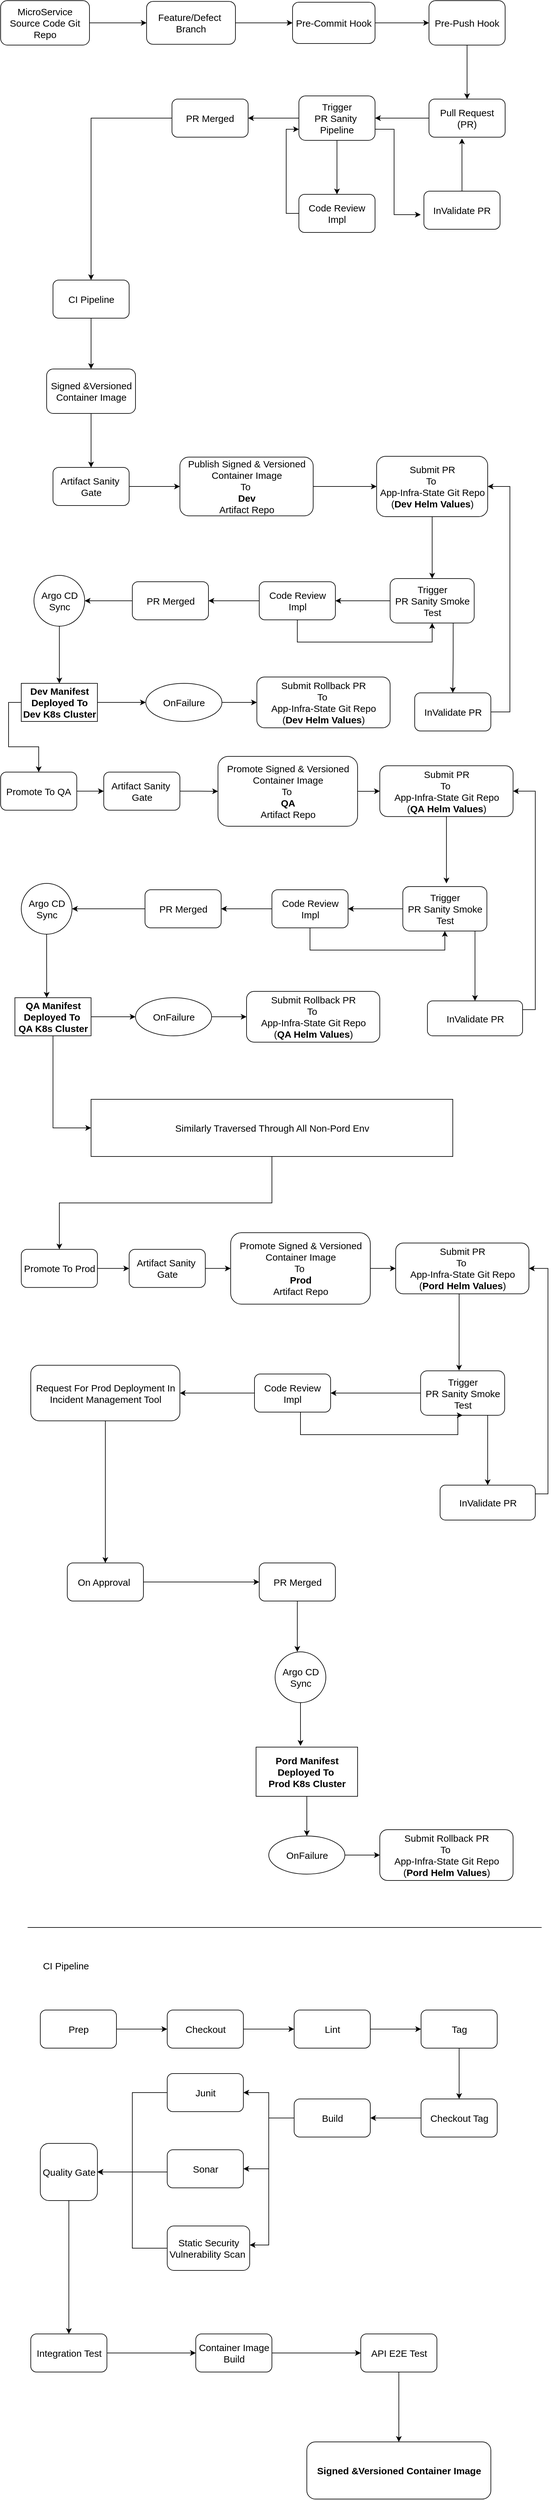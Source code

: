 <mxfile version="20.1.1" type="device"><diagram id="OGgq-m37rTK9LSiqNOOD" name="Page-1"><mxGraphModel dx="1298" dy="1780" grid="1" gridSize="10" guides="1" tooltips="1" connect="1" arrows="1" fold="1" page="1" pageScale="1" pageWidth="850" pageHeight="1100" math="0" shadow="0"><root><mxCell id="0"/><mxCell id="1" parent="0"/><mxCell id="1baWVm1l-tjQ29jCTY3p-9" value="" style="edgeStyle=orthogonalEdgeStyle;rounded=0;orthogonalLoop=1;jettySize=auto;html=1;fontSize=15;" parent="1" source="1baWVm1l-tjQ29jCTY3p-7" target="1baWVm1l-tjQ29jCTY3p-8" edge="1"><mxGeometry relative="1" as="geometry"/></mxCell><mxCell id="1baWVm1l-tjQ29jCTY3p-7" value="MicroService Source Code Git Repo" style="rounded=1;whiteSpace=wrap;html=1;fontSize=15;" parent="1" vertex="1"><mxGeometry x="20" y="-1010" width="140" height="70" as="geometry"/></mxCell><mxCell id="1baWVm1l-tjQ29jCTY3p-11" value="" style="edgeStyle=orthogonalEdgeStyle;rounded=0;orthogonalLoop=1;jettySize=auto;html=1;fontSize=15;" parent="1" source="1baWVm1l-tjQ29jCTY3p-8" target="1baWVm1l-tjQ29jCTY3p-10" edge="1"><mxGeometry relative="1" as="geometry"/></mxCell><mxCell id="1baWVm1l-tjQ29jCTY3p-8" value="Feature/Defect&amp;nbsp;&lt;br&gt;Branch" style="whiteSpace=wrap;html=1;fontSize=15;rounded=1;" parent="1" vertex="1"><mxGeometry x="250" y="-1008.75" width="140" height="67.5" as="geometry"/></mxCell><mxCell id="1baWVm1l-tjQ29jCTY3p-13" value="" style="edgeStyle=orthogonalEdgeStyle;rounded=0;orthogonalLoop=1;jettySize=auto;html=1;fontSize=15;" parent="1" source="1baWVm1l-tjQ29jCTY3p-10" target="1baWVm1l-tjQ29jCTY3p-12" edge="1"><mxGeometry relative="1" as="geometry"/></mxCell><mxCell id="1baWVm1l-tjQ29jCTY3p-10" value="Pre-Commit Hook" style="whiteSpace=wrap;html=1;fontSize=15;rounded=1;" parent="1" vertex="1"><mxGeometry x="480" y="-1007.5" width="130" height="65" as="geometry"/></mxCell><mxCell id="1baWVm1l-tjQ29jCTY3p-15" value="" style="edgeStyle=orthogonalEdgeStyle;rounded=0;orthogonalLoop=1;jettySize=auto;html=1;fontSize=15;" parent="1" source="1baWVm1l-tjQ29jCTY3p-12" target="1baWVm1l-tjQ29jCTY3p-14" edge="1"><mxGeometry relative="1" as="geometry"/></mxCell><mxCell id="1baWVm1l-tjQ29jCTY3p-12" value="Pre-Push Hook" style="whiteSpace=wrap;html=1;fontSize=15;rounded=1;" parent="1" vertex="1"><mxGeometry x="695" y="-1010" width="120" height="70" as="geometry"/></mxCell><mxCell id="1baWVm1l-tjQ29jCTY3p-17" value="" style="edgeStyle=orthogonalEdgeStyle;rounded=0;orthogonalLoop=1;jettySize=auto;html=1;fontSize=15;" parent="1" source="1baWVm1l-tjQ29jCTY3p-14" target="1baWVm1l-tjQ29jCTY3p-16" edge="1"><mxGeometry relative="1" as="geometry"/></mxCell><mxCell id="1baWVm1l-tjQ29jCTY3p-14" value="Pull Request (PR)" style="whiteSpace=wrap;html=1;fontSize=15;rounded=1;" parent="1" vertex="1"><mxGeometry x="695" y="-855" width="120" height="60" as="geometry"/></mxCell><mxCell id="1baWVm1l-tjQ29jCTY3p-20" value="" style="edgeStyle=orthogonalEdgeStyle;rounded=0;orthogonalLoop=1;jettySize=auto;html=1;fontSize=15;" parent="1" source="1baWVm1l-tjQ29jCTY3p-16" target="1baWVm1l-tjQ29jCTY3p-19" edge="1"><mxGeometry relative="1" as="geometry"/></mxCell><mxCell id="1baWVm1l-tjQ29jCTY3p-29" value="" style="edgeStyle=orthogonalEdgeStyle;rounded=0;orthogonalLoop=1;jettySize=auto;html=1;fontSize=15;" parent="1" source="1baWVm1l-tjQ29jCTY3p-16" target="1baWVm1l-tjQ29jCTY3p-28" edge="1"><mxGeometry relative="1" as="geometry"/></mxCell><mxCell id="1baWVm1l-tjQ29jCTY3p-47" style="edgeStyle=orthogonalEdgeStyle;rounded=0;orthogonalLoop=1;jettySize=auto;html=1;fontSize=15;exitX=1;exitY=0.75;exitDx=0;exitDy=0;entryX=-0.042;entryY=0.617;entryDx=0;entryDy=0;entryPerimeter=0;" parent="1" source="1baWVm1l-tjQ29jCTY3p-16" target="1baWVm1l-tjQ29jCTY3p-46" edge="1"><mxGeometry relative="1" as="geometry"><mxPoint x="600" y="-785" as="sourcePoint"/><mxPoint x="670" y="-745" as="targetPoint"/><Array as="points"><mxPoint x="640" y="-807"/><mxPoint x="640" y="-673"/></Array></mxGeometry></mxCell><mxCell id="1baWVm1l-tjQ29jCTY3p-16" value="Trigger &lt;br&gt;PR Sanity&amp;nbsp;&lt;br&gt;Pipeline" style="whiteSpace=wrap;html=1;fontSize=15;rounded=1;" parent="1" vertex="1"><mxGeometry x="490" y="-860" width="120" height="70" as="geometry"/></mxCell><mxCell id="1baWVm1l-tjQ29jCTY3p-50" style="edgeStyle=orthogonalEdgeStyle;rounded=0;orthogonalLoop=1;jettySize=auto;html=1;exitX=0;exitY=0.5;exitDx=0;exitDy=0;entryX=0;entryY=0.75;entryDx=0;entryDy=0;fontSize=15;" parent="1" source="1baWVm1l-tjQ29jCTY3p-19" target="1baWVm1l-tjQ29jCTY3p-16" edge="1"><mxGeometry relative="1" as="geometry"/></mxCell><mxCell id="1baWVm1l-tjQ29jCTY3p-19" value="Code Review&lt;br&gt;Impl" style="whiteSpace=wrap;html=1;fontSize=15;rounded=1;" parent="1" vertex="1"><mxGeometry x="490" y="-705" width="120" height="60" as="geometry"/></mxCell><mxCell id="1baWVm1l-tjQ29jCTY3p-198" style="edgeStyle=orthogonalEdgeStyle;rounded=0;orthogonalLoop=1;jettySize=auto;html=1;entryX=0.5;entryY=0;entryDx=0;entryDy=0;fontSize=15;" parent="1" source="1baWVm1l-tjQ29jCTY3p-28" target="1baWVm1l-tjQ29jCTY3p-31" edge="1"><mxGeometry relative="1" as="geometry"/></mxCell><mxCell id="1baWVm1l-tjQ29jCTY3p-28" value="PR Merged" style="whiteSpace=wrap;html=1;fontSize=15;rounded=1;" parent="1" vertex="1"><mxGeometry x="290" y="-855" width="120" height="60" as="geometry"/></mxCell><mxCell id="1baWVm1l-tjQ29jCTY3p-34" value="" style="edgeStyle=orthogonalEdgeStyle;rounded=0;orthogonalLoop=1;jettySize=auto;html=1;fontSize=15;" parent="1" source="1baWVm1l-tjQ29jCTY3p-31" target="1baWVm1l-tjQ29jCTY3p-33" edge="1"><mxGeometry relative="1" as="geometry"/></mxCell><mxCell id="1baWVm1l-tjQ29jCTY3p-31" value="CI Pipeline" style="whiteSpace=wrap;html=1;fontSize=15;rounded=1;" parent="1" vertex="1"><mxGeometry x="102.5" y="-570" width="120" height="60" as="geometry"/></mxCell><mxCell id="1baWVm1l-tjQ29jCTY3p-36" value="" style="edgeStyle=orthogonalEdgeStyle;rounded=0;orthogonalLoop=1;jettySize=auto;html=1;fontSize=15;" parent="1" source="1baWVm1l-tjQ29jCTY3p-33" target="1baWVm1l-tjQ29jCTY3p-35" edge="1"><mxGeometry relative="1" as="geometry"/></mxCell><mxCell id="1baWVm1l-tjQ29jCTY3p-33" value="Signed &amp;amp;Versioned Container Image" style="whiteSpace=wrap;html=1;fontSize=15;rounded=1;" parent="1" vertex="1"><mxGeometry x="92.5" y="-430" width="140" height="70" as="geometry"/></mxCell><mxCell id="1baWVm1l-tjQ29jCTY3p-38" value="" style="edgeStyle=orthogonalEdgeStyle;rounded=0;orthogonalLoop=1;jettySize=auto;html=1;fontSize=15;" parent="1" source="1baWVm1l-tjQ29jCTY3p-35" target="1baWVm1l-tjQ29jCTY3p-37" edge="1"><mxGeometry relative="1" as="geometry"/></mxCell><mxCell id="1baWVm1l-tjQ29jCTY3p-35" value="Artifact Sanity&amp;nbsp;&lt;br&gt;Gate" style="whiteSpace=wrap;html=1;fontSize=15;rounded=1;" parent="1" vertex="1"><mxGeometry x="102.5" y="-275" width="120" height="60" as="geometry"/></mxCell><mxCell id="1baWVm1l-tjQ29jCTY3p-40" value="" style="edgeStyle=orthogonalEdgeStyle;rounded=0;orthogonalLoop=1;jettySize=auto;html=1;fontSize=15;" parent="1" source="1baWVm1l-tjQ29jCTY3p-37" target="1baWVm1l-tjQ29jCTY3p-39" edge="1"><mxGeometry relative="1" as="geometry"/></mxCell><mxCell id="1baWVm1l-tjQ29jCTY3p-37" value="Publish Signed &amp;amp; Versioned Container Image&lt;br&gt;To&amp;nbsp;&lt;br&gt;&lt;b&gt;Dev&lt;/b&gt;&lt;br&gt;Artifact Repo" style="whiteSpace=wrap;html=1;fontSize=15;rounded=1;" parent="1" vertex="1"><mxGeometry x="302.5" y="-291.25" width="210" height="92.5" as="geometry"/></mxCell><mxCell id="1baWVm1l-tjQ29jCTY3p-42" value="" style="edgeStyle=orthogonalEdgeStyle;rounded=0;orthogonalLoop=1;jettySize=auto;html=1;fontSize=15;" parent="1" source="1baWVm1l-tjQ29jCTY3p-39" target="1baWVm1l-tjQ29jCTY3p-41" edge="1"><mxGeometry relative="1" as="geometry"/></mxCell><mxCell id="1baWVm1l-tjQ29jCTY3p-39" value="Submit PR &lt;br&gt;To&amp;nbsp;&lt;br&gt;App-Infra-State Git Repo (&lt;b&gt;Dev Helm Values&lt;/b&gt;)" style="whiteSpace=wrap;html=1;fontSize=15;rounded=1;" parent="1" vertex="1"><mxGeometry x="612.5" y="-292.5" width="175" height="95" as="geometry"/></mxCell><mxCell id="1baWVm1l-tjQ29jCTY3p-44" value="" style="edgeStyle=orthogonalEdgeStyle;rounded=0;orthogonalLoop=1;jettySize=auto;html=1;fontSize=15;" parent="1" source="1baWVm1l-tjQ29jCTY3p-41" target="1baWVm1l-tjQ29jCTY3p-43" edge="1"><mxGeometry relative="1" as="geometry"/></mxCell><mxCell id="1baWVm1l-tjQ29jCTY3p-52" style="edgeStyle=orthogonalEdgeStyle;rounded=0;orthogonalLoop=1;jettySize=auto;html=1;exitX=0.75;exitY=1;exitDx=0;exitDy=0;fontSize=15;" parent="1" source="1baWVm1l-tjQ29jCTY3p-41" target="1baWVm1l-tjQ29jCTY3p-51" edge="1"><mxGeometry relative="1" as="geometry"/></mxCell><mxCell id="1baWVm1l-tjQ29jCTY3p-41" value="Trigger&lt;br&gt;PR Sanity Smoke Test" style="whiteSpace=wrap;html=1;fontSize=15;rounded=1;" parent="1" vertex="1"><mxGeometry x="633.75" y="-100" width="132.5" height="70" as="geometry"/></mxCell><mxCell id="1baWVm1l-tjQ29jCTY3p-49" style="edgeStyle=orthogonalEdgeStyle;rounded=0;orthogonalLoop=1;jettySize=auto;html=1;exitX=0.5;exitY=1;exitDx=0;exitDy=0;entryX=0.5;entryY=1;entryDx=0;entryDy=0;fontSize=15;" parent="1" source="1baWVm1l-tjQ29jCTY3p-43" target="1baWVm1l-tjQ29jCTY3p-41" edge="1"><mxGeometry relative="1" as="geometry"><Array as="points"><mxPoint x="487.5"/><mxPoint x="700.5"/></Array></mxGeometry></mxCell><mxCell id="1baWVm1l-tjQ29jCTY3p-55" value="" style="edgeStyle=orthogonalEdgeStyle;rounded=0;orthogonalLoop=1;jettySize=auto;html=1;fontSize=15;" parent="1" source="1baWVm1l-tjQ29jCTY3p-43" target="1baWVm1l-tjQ29jCTY3p-54" edge="1"><mxGeometry relative="1" as="geometry"/></mxCell><mxCell id="1baWVm1l-tjQ29jCTY3p-43" value="Code Review&lt;br&gt;Impl" style="whiteSpace=wrap;html=1;fontSize=15;rounded=1;" parent="1" vertex="1"><mxGeometry x="427.5" y="-95" width="120" height="60" as="geometry"/></mxCell><mxCell id="1baWVm1l-tjQ29jCTY3p-48" style="edgeStyle=orthogonalEdgeStyle;rounded=0;orthogonalLoop=1;jettySize=auto;html=1;exitX=0.5;exitY=0;exitDx=0;exitDy=0;entryX=0.433;entryY=1.033;entryDx=0;entryDy=0;entryPerimeter=0;fontSize=15;" parent="1" source="1baWVm1l-tjQ29jCTY3p-46" target="1baWVm1l-tjQ29jCTY3p-14" edge="1"><mxGeometry relative="1" as="geometry"/></mxCell><mxCell id="1baWVm1l-tjQ29jCTY3p-46" value="InValidate PR" style="whiteSpace=wrap;html=1;fontSize=15;rounded=1;" parent="1" vertex="1"><mxGeometry x="687" y="-710" width="120" height="60" as="geometry"/></mxCell><mxCell id="1baWVm1l-tjQ29jCTY3p-53" style="edgeStyle=orthogonalEdgeStyle;rounded=0;orthogonalLoop=1;jettySize=auto;html=1;entryX=1;entryY=0.5;entryDx=0;entryDy=0;fontSize=15;" parent="1" source="1baWVm1l-tjQ29jCTY3p-51" target="1baWVm1l-tjQ29jCTY3p-39" edge="1"><mxGeometry relative="1" as="geometry"><Array as="points"><mxPoint x="822.5" y="110"/><mxPoint x="822.5" y="-245"/></Array></mxGeometry></mxCell><mxCell id="1baWVm1l-tjQ29jCTY3p-51" value="InValidate PR" style="whiteSpace=wrap;html=1;fontSize=15;rounded=1;" parent="1" vertex="1"><mxGeometry x="672.5" y="80" width="120" height="60" as="geometry"/></mxCell><mxCell id="1baWVm1l-tjQ29jCTY3p-57" style="edgeStyle=orthogonalEdgeStyle;rounded=0;orthogonalLoop=1;jettySize=auto;html=1;entryX=1;entryY=0.5;entryDx=0;entryDy=0;fontSize=15;" parent="1" source="1baWVm1l-tjQ29jCTY3p-54" target="1baWVm1l-tjQ29jCTY3p-56" edge="1"><mxGeometry relative="1" as="geometry"/></mxCell><mxCell id="1baWVm1l-tjQ29jCTY3p-54" value="PR Merged" style="whiteSpace=wrap;html=1;fontSize=15;rounded=1;" parent="1" vertex="1"><mxGeometry x="227.5" y="-95" width="120" height="60" as="geometry"/></mxCell><mxCell id="1baWVm1l-tjQ29jCTY3p-59" value="" style="edgeStyle=orthogonalEdgeStyle;rounded=0;orthogonalLoop=1;jettySize=auto;html=1;fontSize=15;" parent="1" source="1baWVm1l-tjQ29jCTY3p-56" target="1baWVm1l-tjQ29jCTY3p-58" edge="1"><mxGeometry relative="1" as="geometry"/></mxCell><mxCell id="1baWVm1l-tjQ29jCTY3p-56" value="Argo CD&lt;br&gt;Sync" style="ellipse;whiteSpace=wrap;html=1;aspect=fixed;fontSize=15;" parent="1" vertex="1"><mxGeometry x="72.5" y="-105" width="80" height="80" as="geometry"/></mxCell><mxCell id="LRrYNtlSRzACMJsHf7EU-1" style="edgeStyle=orthogonalEdgeStyle;rounded=0;orthogonalLoop=1;jettySize=auto;html=1;exitX=0;exitY=0.5;exitDx=0;exitDy=0;entryX=0.5;entryY=0;entryDx=0;entryDy=0;" edge="1" parent="1" source="1baWVm1l-tjQ29jCTY3p-58" target="1baWVm1l-tjQ29jCTY3p-60"><mxGeometry relative="1" as="geometry"/></mxCell><mxCell id="1baWVm1l-tjQ29jCTY3p-58" value="&lt;b&gt;Dev Manifest Deployed To Dev K8s Cluster&lt;/b&gt;" style="whiteSpace=wrap;html=1;fontSize=15;" parent="1" vertex="1"><mxGeometry x="52.5" y="65" width="120" height="60" as="geometry"/></mxCell><mxCell id="1baWVm1l-tjQ29jCTY3p-64" value="" style="edgeStyle=orthogonalEdgeStyle;rounded=0;orthogonalLoop=1;jettySize=auto;html=1;fontSize=15;exitX=1;exitY=0.5;exitDx=0;exitDy=0;" parent="1" target="1baWVm1l-tjQ29jCTY3p-63" edge="1" source="1baWVm1l-tjQ29jCTY3p-60"><mxGeometry relative="1" as="geometry"><mxPoint x="152.5" y="234.8" as="sourcePoint"/></mxGeometry></mxCell><mxCell id="1baWVm1l-tjQ29jCTY3p-60" value="Promote To QA" style="whiteSpace=wrap;html=1;fontSize=15;rounded=1;" parent="1" vertex="1"><mxGeometry x="20" y="204.75" width="120" height="60" as="geometry"/></mxCell><mxCell id="1baWVm1l-tjQ29jCTY3p-179" style="edgeStyle=orthogonalEdgeStyle;rounded=0;orthogonalLoop=1;jettySize=auto;html=1;exitX=1;exitY=0.5;exitDx=0;exitDy=0;fontSize=15;entryX=0;entryY=0.5;entryDx=0;entryDy=0;" parent="1" source="1baWVm1l-tjQ29jCTY3p-63" target="1baWVm1l-tjQ29jCTY3p-65" edge="1"><mxGeometry relative="1" as="geometry"><mxPoint x="352.5" y="234" as="targetPoint"/></mxGeometry></mxCell><mxCell id="1baWVm1l-tjQ29jCTY3p-63" value="Artifact Sanity&amp;nbsp;&lt;br&gt;Gate" style="whiteSpace=wrap;html=1;fontSize=15;rounded=1;" parent="1" vertex="1"><mxGeometry x="182.5" y="204.75" width="120" height="60" as="geometry"/></mxCell><mxCell id="1baWVm1l-tjQ29jCTY3p-182" style="edgeStyle=orthogonalEdgeStyle;rounded=0;orthogonalLoop=1;jettySize=auto;html=1;entryX=0;entryY=0.5;entryDx=0;entryDy=0;fontSize=15;" parent="1" source="1baWVm1l-tjQ29jCTY3p-65" target="1baWVm1l-tjQ29jCTY3p-67" edge="1"><mxGeometry relative="1" as="geometry"/></mxCell><mxCell id="1baWVm1l-tjQ29jCTY3p-65" value="Promote Signed &amp;amp; Versioned Container Image&lt;br&gt;To&amp;nbsp;&lt;br&gt;&lt;b&gt;QA&lt;/b&gt;&lt;br&gt;Artifact Repo" style="whiteSpace=wrap;html=1;fontSize=15;rounded=1;" parent="1" vertex="1"><mxGeometry x="362.5" y="180" width="220" height="110" as="geometry"/></mxCell><mxCell id="1baWVm1l-tjQ29jCTY3p-80" style="edgeStyle=orthogonalEdgeStyle;rounded=0;orthogonalLoop=1;jettySize=auto;html=1;fontSize=15;" parent="1" source="1baWVm1l-tjQ29jCTY3p-67" edge="1"><mxGeometry relative="1" as="geometry"><mxPoint x="722.5" y="380" as="targetPoint"/></mxGeometry></mxCell><mxCell id="1baWVm1l-tjQ29jCTY3p-67" value="Submit PR&lt;br&gt;To&amp;nbsp;&lt;br&gt;App-Infra-State Git Repo &lt;br&gt;(&lt;b&gt;QA&amp;nbsp;Helm Values&lt;/b&gt;)" style="whiteSpace=wrap;html=1;fontSize=15;rounded=1;" parent="1" vertex="1"><mxGeometry x="617.5" y="194.75" width="210" height="80" as="geometry"/></mxCell><mxCell id="1baWVm1l-tjQ29jCTY3p-71" value="" style="edgeStyle=orthogonalEdgeStyle;rounded=0;orthogonalLoop=1;jettySize=auto;html=1;fontSize=15;" parent="1" source="1baWVm1l-tjQ29jCTY3p-73" target="1baWVm1l-tjQ29jCTY3p-75" edge="1"><mxGeometry relative="1" as="geometry"/></mxCell><mxCell id="1baWVm1l-tjQ29jCTY3p-72" style="edgeStyle=orthogonalEdgeStyle;rounded=0;orthogonalLoop=1;jettySize=auto;html=1;exitX=0.75;exitY=1;exitDx=0;exitDy=0;fontSize=15;" parent="1" source="1baWVm1l-tjQ29jCTY3p-73" target="1baWVm1l-tjQ29jCTY3p-76" edge="1"><mxGeometry relative="1" as="geometry"><Array as="points"><mxPoint x="767.5" y="455"/></Array></mxGeometry></mxCell><mxCell id="1baWVm1l-tjQ29jCTY3p-73" value="Trigger&lt;br&gt;PR Sanity Smoke Test" style="whiteSpace=wrap;html=1;fontSize=15;rounded=1;" parent="1" vertex="1"><mxGeometry x="653.75" y="385" width="132.5" height="70" as="geometry"/></mxCell><mxCell id="1baWVm1l-tjQ29jCTY3p-74" style="edgeStyle=orthogonalEdgeStyle;rounded=0;orthogonalLoop=1;jettySize=auto;html=1;exitX=0.5;exitY=1;exitDx=0;exitDy=0;entryX=0.5;entryY=1;entryDx=0;entryDy=0;fontSize=15;" parent="1" source="1baWVm1l-tjQ29jCTY3p-75" target="1baWVm1l-tjQ29jCTY3p-73" edge="1"><mxGeometry relative="1" as="geometry"><Array as="points"><mxPoint x="507.5" y="485"/><mxPoint x="720.5" y="485"/></Array></mxGeometry></mxCell><mxCell id="1baWVm1l-tjQ29jCTY3p-86" style="edgeStyle=orthogonalEdgeStyle;rounded=0;orthogonalLoop=1;jettySize=auto;html=1;entryX=1;entryY=0.5;entryDx=0;entryDy=0;fontSize=15;" parent="1" source="1baWVm1l-tjQ29jCTY3p-75" target="1baWVm1l-tjQ29jCTY3p-78" edge="1"><mxGeometry relative="1" as="geometry"/></mxCell><mxCell id="1baWVm1l-tjQ29jCTY3p-75" value="Code Review&lt;br&gt;Impl" style="whiteSpace=wrap;html=1;fontSize=15;rounded=1;" parent="1" vertex="1"><mxGeometry x="447.5" y="390" width="120" height="60" as="geometry"/></mxCell><mxCell id="1baWVm1l-tjQ29jCTY3p-82" style="edgeStyle=orthogonalEdgeStyle;rounded=0;orthogonalLoop=1;jettySize=auto;html=1;exitX=1;exitY=0.25;exitDx=0;exitDy=0;fontSize=15;entryX=1;entryY=0.5;entryDx=0;entryDy=0;" parent="1" source="1baWVm1l-tjQ29jCTY3p-76" target="1baWVm1l-tjQ29jCTY3p-67" edge="1"><mxGeometry relative="1" as="geometry"><mxPoint x="805.5" y="280" as="targetPoint"/></mxGeometry></mxCell><mxCell id="1baWVm1l-tjQ29jCTY3p-76" value="InValidate PR" style="whiteSpace=wrap;html=1;fontSize=15;rounded=1;" parent="1" vertex="1"><mxGeometry x="692.5" y="565" width="150" height="55" as="geometry"/></mxCell><mxCell id="1baWVm1l-tjQ29jCTY3p-77" style="edgeStyle=orthogonalEdgeStyle;rounded=0;orthogonalLoop=1;jettySize=auto;html=1;entryX=1;entryY=0.5;entryDx=0;entryDy=0;fontSize=15;" parent="1" source="1baWVm1l-tjQ29jCTY3p-78" target="1baWVm1l-tjQ29jCTY3p-79" edge="1"><mxGeometry relative="1" as="geometry"/></mxCell><mxCell id="1baWVm1l-tjQ29jCTY3p-78" value="PR Merged" style="whiteSpace=wrap;html=1;fontSize=15;rounded=1;" parent="1" vertex="1"><mxGeometry x="247.5" y="390" width="120" height="60" as="geometry"/></mxCell><mxCell id="1baWVm1l-tjQ29jCTY3p-85" style="edgeStyle=orthogonalEdgeStyle;rounded=0;orthogonalLoop=1;jettySize=auto;html=1;exitX=0.5;exitY=1;exitDx=0;exitDy=0;entryX=0.417;entryY=0;entryDx=0;entryDy=0;entryPerimeter=0;fontSize=15;" parent="1" source="1baWVm1l-tjQ29jCTY3p-79" target="1baWVm1l-tjQ29jCTY3p-84" edge="1"><mxGeometry relative="1" as="geometry"/></mxCell><mxCell id="1baWVm1l-tjQ29jCTY3p-79" value="Argo CD&lt;br&gt;Sync" style="ellipse;whiteSpace=wrap;html=1;aspect=fixed;fontSize=15;" parent="1" vertex="1"><mxGeometry x="52.5" y="380" width="80" height="80" as="geometry"/></mxCell><mxCell id="1baWVm1l-tjQ29jCTY3p-91" style="edgeStyle=orthogonalEdgeStyle;rounded=0;orthogonalLoop=1;jettySize=auto;html=1;exitX=0.5;exitY=1;exitDx=0;exitDy=0;entryX=0;entryY=0.5;entryDx=0;entryDy=0;fontSize=15;" parent="1" source="1baWVm1l-tjQ29jCTY3p-84" target="1baWVm1l-tjQ29jCTY3p-87" edge="1"><mxGeometry relative="1" as="geometry"/></mxCell><mxCell id="1baWVm1l-tjQ29jCTY3p-138" style="edgeStyle=orthogonalEdgeStyle;rounded=0;orthogonalLoop=1;jettySize=auto;html=1;entryX=0;entryY=0.5;entryDx=0;entryDy=0;fontSize=15;" parent="1" source="1baWVm1l-tjQ29jCTY3p-84" target="1baWVm1l-tjQ29jCTY3p-137" edge="1"><mxGeometry relative="1" as="geometry"/></mxCell><mxCell id="1baWVm1l-tjQ29jCTY3p-84" value="&lt;b&gt;QA Manifest Deployed To&amp;nbsp; QA K8s Cluster&lt;/b&gt;" style="whiteSpace=wrap;html=1;fontSize=15;" parent="1" vertex="1"><mxGeometry x="42.5" y="560" width="120" height="60" as="geometry"/></mxCell><mxCell id="1baWVm1l-tjQ29jCTY3p-113" style="edgeStyle=orthogonalEdgeStyle;rounded=0;orthogonalLoop=1;jettySize=auto;html=1;fontSize=15;" parent="1" source="1baWVm1l-tjQ29jCTY3p-87" target="1baWVm1l-tjQ29jCTY3p-93" edge="1"><mxGeometry relative="1" as="geometry"/></mxCell><mxCell id="1baWVm1l-tjQ29jCTY3p-87" value="Similarly Traversed Through All Non-Pord Env" style="whiteSpace=wrap;html=1;fontSize=15;" parent="1" vertex="1"><mxGeometry x="162.5" y="720" width="570" height="90" as="geometry"/></mxCell><mxCell id="1baWVm1l-tjQ29jCTY3p-92" value="" style="edgeStyle=orthogonalEdgeStyle;rounded=0;orthogonalLoop=1;jettySize=auto;html=1;fontSize=15;" parent="1" source="1baWVm1l-tjQ29jCTY3p-93" target="1baWVm1l-tjQ29jCTY3p-95" edge="1"><mxGeometry relative="1" as="geometry"/></mxCell><mxCell id="1baWVm1l-tjQ29jCTY3p-93" value="Promote To Prod" style="whiteSpace=wrap;html=1;fontSize=15;rounded=1;" parent="1" vertex="1"><mxGeometry x="52.5" y="956.25" width="120" height="60" as="geometry"/></mxCell><mxCell id="1baWVm1l-tjQ29jCTY3p-94" value="" style="edgeStyle=orthogonalEdgeStyle;rounded=0;orthogonalLoop=1;jettySize=auto;html=1;fontSize=15;" parent="1" source="1baWVm1l-tjQ29jCTY3p-95" target="1baWVm1l-tjQ29jCTY3p-97" edge="1"><mxGeometry relative="1" as="geometry"/></mxCell><mxCell id="1baWVm1l-tjQ29jCTY3p-95" value="Artifact Sanity&amp;nbsp;&lt;br&gt;Gate" style="whiteSpace=wrap;html=1;fontSize=15;rounded=1;" parent="1" vertex="1"><mxGeometry x="222.5" y="956.25" width="120" height="60" as="geometry"/></mxCell><mxCell id="1baWVm1l-tjQ29jCTY3p-96" style="edgeStyle=orthogonalEdgeStyle;rounded=0;orthogonalLoop=1;jettySize=auto;html=1;exitX=1;exitY=0.5;exitDx=0;exitDy=0;entryX=0;entryY=0.5;entryDx=0;entryDy=0;fontSize=15;" parent="1" source="1baWVm1l-tjQ29jCTY3p-97" target="1baWVm1l-tjQ29jCTY3p-99" edge="1"><mxGeometry relative="1" as="geometry"/></mxCell><mxCell id="1baWVm1l-tjQ29jCTY3p-97" value="Promote Signed &amp;amp; Versioned Container Image&lt;br&gt;To&amp;nbsp;&lt;br&gt;&lt;b&gt;Prod&lt;/b&gt;&lt;br&gt;Artifact Repo" style="whiteSpace=wrap;html=1;fontSize=15;rounded=1;" parent="1" vertex="1"><mxGeometry x="382.5" y="930" width="220" height="112.5" as="geometry"/></mxCell><mxCell id="1baWVm1l-tjQ29jCTY3p-98" style="edgeStyle=orthogonalEdgeStyle;rounded=0;orthogonalLoop=1;jettySize=auto;html=1;fontSize=15;entryX=0.458;entryY=-0.007;entryDx=0;entryDy=0;entryPerimeter=0;" parent="1" source="1baWVm1l-tjQ29jCTY3p-99" target="1baWVm1l-tjQ29jCTY3p-102" edge="1"><mxGeometry relative="1" as="geometry"><mxPoint x="742.5" y="1142.5" as="targetPoint"/><Array as="points"><mxPoint x="742.5" y="1050"/><mxPoint x="742.5" y="1050"/></Array></mxGeometry></mxCell><mxCell id="1baWVm1l-tjQ29jCTY3p-99" value="Submit PR&lt;br&gt;To&amp;nbsp;&lt;br&gt;App-Infra-State Git Repo &lt;br&gt;(&lt;b&gt;Pord Helm Values&lt;/b&gt;)" style="whiteSpace=wrap;html=1;fontSize=15;rounded=1;" parent="1" vertex="1"><mxGeometry x="642.5" y="946.25" width="210" height="80" as="geometry"/></mxCell><mxCell id="1baWVm1l-tjQ29jCTY3p-100" value="" style="edgeStyle=orthogonalEdgeStyle;rounded=0;orthogonalLoop=1;jettySize=auto;html=1;fontSize=15;" parent="1" source="1baWVm1l-tjQ29jCTY3p-102" target="1baWVm1l-tjQ29jCTY3p-105" edge="1"><mxGeometry relative="1" as="geometry"/></mxCell><mxCell id="1baWVm1l-tjQ29jCTY3p-101" style="edgeStyle=orthogonalEdgeStyle;rounded=0;orthogonalLoop=1;jettySize=auto;html=1;exitX=0.75;exitY=1;exitDx=0;exitDy=0;fontSize=15;" parent="1" source="1baWVm1l-tjQ29jCTY3p-102" target="1baWVm1l-tjQ29jCTY3p-107" edge="1"><mxGeometry relative="1" as="geometry"><Array as="points"><mxPoint x="787.5" y="1217.5"/></Array></mxGeometry></mxCell><mxCell id="1baWVm1l-tjQ29jCTY3p-102" value="Trigger&lt;br&gt;PR Sanity Smoke Test" style="whiteSpace=wrap;html=1;fontSize=15;rounded=1;" parent="1" vertex="1"><mxGeometry x="681.75" y="1147.5" width="132.5" height="70" as="geometry"/></mxCell><mxCell id="1baWVm1l-tjQ29jCTY3p-103" style="edgeStyle=orthogonalEdgeStyle;rounded=0;orthogonalLoop=1;jettySize=auto;html=1;exitX=0.5;exitY=1;exitDx=0;exitDy=0;entryX=0.5;entryY=1;entryDx=0;entryDy=0;fontSize=15;" parent="1" source="1baWVm1l-tjQ29jCTY3p-105" target="1baWVm1l-tjQ29jCTY3p-102" edge="1"><mxGeometry relative="1" as="geometry"><Array as="points"><mxPoint x="492.5" y="1213"/><mxPoint x="492.5" y="1248"/><mxPoint x="740.5" y="1248"/></Array></mxGeometry></mxCell><mxCell id="1baWVm1l-tjQ29jCTY3p-120" value="" style="edgeStyle=orthogonalEdgeStyle;rounded=0;orthogonalLoop=1;jettySize=auto;html=1;fontSize=15;" parent="1" source="1baWVm1l-tjQ29jCTY3p-105" target="1baWVm1l-tjQ29jCTY3p-119" edge="1"><mxGeometry relative="1" as="geometry"/></mxCell><mxCell id="1baWVm1l-tjQ29jCTY3p-105" value="Code Review&lt;br&gt;Impl" style="whiteSpace=wrap;html=1;fontSize=15;rounded=1;" parent="1" vertex="1"><mxGeometry x="420" y="1152.5" width="120" height="60" as="geometry"/></mxCell><mxCell id="1baWVm1l-tjQ29jCTY3p-106" style="edgeStyle=orthogonalEdgeStyle;rounded=0;orthogonalLoop=1;jettySize=auto;html=1;exitX=1;exitY=0.25;exitDx=0;exitDy=0;fontSize=15;entryX=1;entryY=0.5;entryDx=0;entryDy=0;" parent="1" source="1baWVm1l-tjQ29jCTY3p-107" target="1baWVm1l-tjQ29jCTY3p-99" edge="1"><mxGeometry relative="1" as="geometry"><mxPoint x="825.5" y="1042.5" as="targetPoint"/></mxGeometry></mxCell><mxCell id="1baWVm1l-tjQ29jCTY3p-107" value="InValidate PR" style="whiteSpace=wrap;html=1;fontSize=15;rounded=1;" parent="1" vertex="1"><mxGeometry x="712.5" y="1327.5" width="150" height="55" as="geometry"/></mxCell><mxCell id="1baWVm1l-tjQ29jCTY3p-108" style="edgeStyle=orthogonalEdgeStyle;rounded=0;orthogonalLoop=1;jettySize=auto;html=1;entryX=1;entryY=0.5;entryDx=0;entryDy=0;fontSize=15;" parent="1" edge="1"><mxGeometry relative="1" as="geometry"><mxPoint x="265" y="1972.5" as="sourcePoint"/></mxGeometry></mxCell><mxCell id="1baWVm1l-tjQ29jCTY3p-115" style="edgeStyle=orthogonalEdgeStyle;rounded=0;orthogonalLoop=1;jettySize=auto;html=1;exitX=0.5;exitY=1;exitDx=0;exitDy=0;entryX=0.375;entryY=0;entryDx=0;entryDy=0;entryPerimeter=0;fontSize=15;" parent="1" edge="1"><mxGeometry relative="1" as="geometry"><mxPoint x="110" y="2012.5" as="sourcePoint"/></mxGeometry></mxCell><mxCell id="1baWVm1l-tjQ29jCTY3p-126" style="edgeStyle=orthogonalEdgeStyle;rounded=0;orthogonalLoop=1;jettySize=auto;html=1;exitX=0.5;exitY=1;exitDx=0;exitDy=0;fontSize=15;" parent="1" source="1baWVm1l-tjQ29jCTY3p-116" edge="1"><mxGeometry relative="1" as="geometry"><mxPoint x="487.5" y="1590" as="targetPoint"/></mxGeometry></mxCell><mxCell id="1baWVm1l-tjQ29jCTY3p-116" value="PR Merged" style="whiteSpace=wrap;html=1;fontSize=15;rounded=1;" parent="1" vertex="1"><mxGeometry x="427.5" y="1450" width="120" height="60" as="geometry"/></mxCell><mxCell id="1baWVm1l-tjQ29jCTY3p-128" style="edgeStyle=orthogonalEdgeStyle;rounded=0;orthogonalLoop=1;jettySize=auto;html=1;exitX=0.5;exitY=1;exitDx=0;exitDy=0;entryX=0.438;entryY=-0.026;entryDx=0;entryDy=0;entryPerimeter=0;fontSize=15;" parent="1" source="1baWVm1l-tjQ29jCTY3p-117" target="1baWVm1l-tjQ29jCTY3p-118" edge="1"><mxGeometry relative="1" as="geometry"/></mxCell><mxCell id="1baWVm1l-tjQ29jCTY3p-117" value="Argo CD&lt;br&gt;Sync" style="ellipse;whiteSpace=wrap;html=1;aspect=fixed;fontSize=15;" parent="1" vertex="1"><mxGeometry x="452.5" y="1590" width="80" height="80" as="geometry"/></mxCell><mxCell id="1baWVm1l-tjQ29jCTY3p-132" value="" style="edgeStyle=orthogonalEdgeStyle;rounded=0;orthogonalLoop=1;jettySize=auto;html=1;fontSize=15;" parent="1" source="1baWVm1l-tjQ29jCTY3p-118" target="1baWVm1l-tjQ29jCTY3p-131" edge="1"><mxGeometry relative="1" as="geometry"/></mxCell><mxCell id="1baWVm1l-tjQ29jCTY3p-118" value="&lt;b&gt;Pord Manifest Deployed To&amp;nbsp; &lt;br&gt;Prod K8s Cluster&lt;/b&gt;" style="whiteSpace=wrap;html=1;fontSize=15;" parent="1" vertex="1"><mxGeometry x="422.5" y="1740" width="160" height="77.5" as="geometry"/></mxCell><mxCell id="1baWVm1l-tjQ29jCTY3p-122" value="" style="edgeStyle=orthogonalEdgeStyle;rounded=0;orthogonalLoop=1;jettySize=auto;html=1;fontSize=15;" parent="1" source="1baWVm1l-tjQ29jCTY3p-119" target="1baWVm1l-tjQ29jCTY3p-121" edge="1"><mxGeometry relative="1" as="geometry"/></mxCell><mxCell id="1baWVm1l-tjQ29jCTY3p-119" value="Request For Prod Deployment In Incident Management Tool" style="whiteSpace=wrap;html=1;fontSize=15;rounded=1;" parent="1" vertex="1"><mxGeometry x="67.5" y="1138.75" width="235" height="87.5" as="geometry"/></mxCell><mxCell id="1baWVm1l-tjQ29jCTY3p-125" style="edgeStyle=orthogonalEdgeStyle;rounded=0;orthogonalLoop=1;jettySize=auto;html=1;entryX=0;entryY=0.5;entryDx=0;entryDy=0;fontSize=15;" parent="1" source="1baWVm1l-tjQ29jCTY3p-121" target="1baWVm1l-tjQ29jCTY3p-116" edge="1"><mxGeometry relative="1" as="geometry"/></mxCell><mxCell id="1baWVm1l-tjQ29jCTY3p-121" value="On Approval&amp;nbsp;" style="whiteSpace=wrap;html=1;fontSize=15;rounded=1;" parent="1" vertex="1"><mxGeometry x="125" y="1450" width="120" height="60" as="geometry"/></mxCell><mxCell id="1baWVm1l-tjQ29jCTY3p-129" value="Submit Rollback PR&lt;br&gt;To&amp;nbsp;&lt;br&gt;App-Infra-State Git Repo &lt;br&gt;(&lt;b&gt;Pord Helm Values&lt;/b&gt;)" style="whiteSpace=wrap;html=1;fontSize=15;rounded=1;" parent="1" vertex="1"><mxGeometry x="617.5" y="1870" width="210" height="80" as="geometry"/></mxCell><mxCell id="1baWVm1l-tjQ29jCTY3p-133" style="edgeStyle=orthogonalEdgeStyle;rounded=0;orthogonalLoop=1;jettySize=auto;html=1;entryX=0;entryY=0.5;entryDx=0;entryDy=0;fontSize=15;" parent="1" source="1baWVm1l-tjQ29jCTY3p-131" target="1baWVm1l-tjQ29jCTY3p-129" edge="1"><mxGeometry relative="1" as="geometry"/></mxCell><mxCell id="1baWVm1l-tjQ29jCTY3p-131" value="OnFailure" style="ellipse;whiteSpace=wrap;html=1;fontSize=15;" parent="1" vertex="1"><mxGeometry x="442.5" y="1880" width="120" height="60" as="geometry"/></mxCell><mxCell id="1baWVm1l-tjQ29jCTY3p-135" value="Submit Rollback PR&lt;br&gt;To&amp;nbsp;&lt;br&gt;App-Infra-State Git Repo &lt;br&gt;(&lt;b&gt;QA Helm Values&lt;/b&gt;)" style="whiteSpace=wrap;html=1;fontSize=15;rounded=1;" parent="1" vertex="1"><mxGeometry x="407.5" y="550" width="210" height="80" as="geometry"/></mxCell><mxCell id="1baWVm1l-tjQ29jCTY3p-136" style="edgeStyle=orthogonalEdgeStyle;rounded=0;orthogonalLoop=1;jettySize=auto;html=1;entryX=0;entryY=0.5;entryDx=0;entryDy=0;fontSize=15;" parent="1" source="1baWVm1l-tjQ29jCTY3p-137" target="1baWVm1l-tjQ29jCTY3p-135" edge="1"><mxGeometry relative="1" as="geometry"/></mxCell><mxCell id="1baWVm1l-tjQ29jCTY3p-137" value="OnFailure" style="ellipse;whiteSpace=wrap;html=1;fontSize=15;" parent="1" vertex="1"><mxGeometry x="232.5" y="560" width="120" height="60" as="geometry"/></mxCell><mxCell id="1baWVm1l-tjQ29jCTY3p-144" style="edgeStyle=orthogonalEdgeStyle;rounded=0;orthogonalLoop=1;jettySize=auto;html=1;entryX=0;entryY=0.5;entryDx=0;entryDy=0;fontSize=15;" parent="1" source="1baWVm1l-tjQ29jCTY3p-58" target="1baWVm1l-tjQ29jCTY3p-147" edge="1"><mxGeometry relative="1" as="geometry"><mxPoint x="178.75" y="95" as="sourcePoint"/></mxGeometry></mxCell><mxCell id="1baWVm1l-tjQ29jCTY3p-145" value="Submit Rollback PR&lt;br&gt;To&amp;nbsp;&lt;br&gt;App-Infra-State Git Repo &lt;br&gt;(&lt;b&gt;Dev Helm Values&lt;/b&gt;)" style="whiteSpace=wrap;html=1;fontSize=15;rounded=1;" parent="1" vertex="1"><mxGeometry x="423.75" y="55" width="210" height="80" as="geometry"/></mxCell><mxCell id="1baWVm1l-tjQ29jCTY3p-146" style="edgeStyle=orthogonalEdgeStyle;rounded=0;orthogonalLoop=1;jettySize=auto;html=1;entryX=0;entryY=0.5;entryDx=0;entryDy=0;fontSize=15;" parent="1" source="1baWVm1l-tjQ29jCTY3p-147" target="1baWVm1l-tjQ29jCTY3p-145" edge="1"><mxGeometry relative="1" as="geometry"/></mxCell><mxCell id="1baWVm1l-tjQ29jCTY3p-147" value="OnFailure" style="ellipse;whiteSpace=wrap;html=1;fontSize=15;" parent="1" vertex="1"><mxGeometry x="248.75" y="65" width="120" height="60" as="geometry"/></mxCell><mxCell id="1baWVm1l-tjQ29jCTY3p-148" value="" style="endArrow=none;html=1;rounded=0;fontSize=15;" parent="1" edge="1"><mxGeometry width="50" height="50" relative="1" as="geometry"><mxPoint x="62.5" y="2024" as="sourcePoint"/><mxPoint x="872.5" y="2024" as="targetPoint"/></mxGeometry></mxCell><mxCell id="1baWVm1l-tjQ29jCTY3p-149" value="CI Pipeline" style="text;html=1;strokeColor=none;fillColor=none;align=center;verticalAlign=middle;whiteSpace=wrap;rounded=0;fontSize=15;" parent="1" vertex="1"><mxGeometry x="72.5" y="2074" width="100" height="20" as="geometry"/></mxCell><mxCell id="1baWVm1l-tjQ29jCTY3p-152" value="" style="edgeStyle=orthogonalEdgeStyle;rounded=0;orthogonalLoop=1;jettySize=auto;html=1;fontSize=15;" parent="1" source="1baWVm1l-tjQ29jCTY3p-150" target="1baWVm1l-tjQ29jCTY3p-151" edge="1"><mxGeometry relative="1" as="geometry"/></mxCell><mxCell id="1baWVm1l-tjQ29jCTY3p-150" value="Prep" style="rounded=1;whiteSpace=wrap;html=1;fontSize=15;" parent="1" vertex="1"><mxGeometry x="82.5" y="2154" width="120" height="60" as="geometry"/></mxCell><mxCell id="1baWVm1l-tjQ29jCTY3p-154" value="" style="edgeStyle=orthogonalEdgeStyle;rounded=0;orthogonalLoop=1;jettySize=auto;html=1;fontSize=15;" parent="1" source="1baWVm1l-tjQ29jCTY3p-151" target="1baWVm1l-tjQ29jCTY3p-153" edge="1"><mxGeometry relative="1" as="geometry"/></mxCell><mxCell id="1baWVm1l-tjQ29jCTY3p-151" value="Checkout" style="rounded=1;whiteSpace=wrap;html=1;fontSize=15;" parent="1" vertex="1"><mxGeometry x="282.5" y="2154" width="120" height="60" as="geometry"/></mxCell><mxCell id="1baWVm1l-tjQ29jCTY3p-156" value="" style="edgeStyle=orthogonalEdgeStyle;rounded=0;orthogonalLoop=1;jettySize=auto;html=1;fontSize=15;" parent="1" source="1baWVm1l-tjQ29jCTY3p-153" target="1baWVm1l-tjQ29jCTY3p-155" edge="1"><mxGeometry relative="1" as="geometry"/></mxCell><mxCell id="1baWVm1l-tjQ29jCTY3p-153" value="Lint" style="rounded=1;whiteSpace=wrap;html=1;fontSize=15;" parent="1" vertex="1"><mxGeometry x="482.5" y="2154" width="120" height="60" as="geometry"/></mxCell><mxCell id="1baWVm1l-tjQ29jCTY3p-158" value="" style="edgeStyle=orthogonalEdgeStyle;rounded=0;orthogonalLoop=1;jettySize=auto;html=1;fontSize=15;" parent="1" source="1baWVm1l-tjQ29jCTY3p-155" target="1baWVm1l-tjQ29jCTY3p-157" edge="1"><mxGeometry relative="1" as="geometry"/></mxCell><mxCell id="1baWVm1l-tjQ29jCTY3p-155" value="Tag" style="rounded=1;whiteSpace=wrap;html=1;fontSize=15;" parent="1" vertex="1"><mxGeometry x="682.5" y="2154" width="120" height="60" as="geometry"/></mxCell><mxCell id="1baWVm1l-tjQ29jCTY3p-160" value="" style="edgeStyle=orthogonalEdgeStyle;rounded=0;orthogonalLoop=1;jettySize=auto;html=1;fontSize=15;" parent="1" source="1baWVm1l-tjQ29jCTY3p-157" target="1baWVm1l-tjQ29jCTY3p-159" edge="1"><mxGeometry relative="1" as="geometry"/></mxCell><mxCell id="1baWVm1l-tjQ29jCTY3p-157" value="Checkout Tag" style="whiteSpace=wrap;html=1;fontSize=15;rounded=1;" parent="1" vertex="1"><mxGeometry x="682.5" y="2294" width="120" height="60" as="geometry"/></mxCell><mxCell id="1baWVm1l-tjQ29jCTY3p-165" style="edgeStyle=orthogonalEdgeStyle;rounded=0;orthogonalLoop=1;jettySize=auto;html=1;exitX=0;exitY=0.5;exitDx=0;exitDy=0;entryX=1;entryY=0.5;entryDx=0;entryDy=0;fontSize=15;" parent="1" source="1baWVm1l-tjQ29jCTY3p-159" target="1baWVm1l-tjQ29jCTY3p-161" edge="1"><mxGeometry relative="1" as="geometry"/></mxCell><mxCell id="1baWVm1l-tjQ29jCTY3p-166" style="edgeStyle=orthogonalEdgeStyle;rounded=0;orthogonalLoop=1;jettySize=auto;html=1;exitX=0;exitY=0.5;exitDx=0;exitDy=0;entryX=1;entryY=0.5;entryDx=0;entryDy=0;fontSize=15;" parent="1" source="1baWVm1l-tjQ29jCTY3p-159" target="1baWVm1l-tjQ29jCTY3p-163" edge="1"><mxGeometry relative="1" as="geometry"/></mxCell><mxCell id="1baWVm1l-tjQ29jCTY3p-167" style="edgeStyle=orthogonalEdgeStyle;rounded=0;orthogonalLoop=1;jettySize=auto;html=1;exitX=0;exitY=0.5;exitDx=0;exitDy=0;fontSize=15;" parent="1" source="1baWVm1l-tjQ29jCTY3p-159" edge="1"><mxGeometry relative="1" as="geometry"><mxPoint x="412.5" y="2524" as="targetPoint"/><Array as="points"><mxPoint x="442.5" y="2324"/><mxPoint x="442.5" y="2524"/></Array></mxGeometry></mxCell><mxCell id="1baWVm1l-tjQ29jCTY3p-159" value="Build" style="whiteSpace=wrap;html=1;fontSize=15;rounded=1;" parent="1" vertex="1"><mxGeometry x="482.5" y="2294" width="120" height="60" as="geometry"/></mxCell><mxCell id="1baWVm1l-tjQ29jCTY3p-169" style="edgeStyle=orthogonalEdgeStyle;rounded=0;orthogonalLoop=1;jettySize=auto;html=1;exitX=0;exitY=0.5;exitDx=0;exitDy=0;entryX=1;entryY=0.5;entryDx=0;entryDy=0;fontSize=15;" parent="1" source="1baWVm1l-tjQ29jCTY3p-161" target="1baWVm1l-tjQ29jCTY3p-168" edge="1"><mxGeometry relative="1" as="geometry"/></mxCell><mxCell id="1baWVm1l-tjQ29jCTY3p-161" value="Junit" style="whiteSpace=wrap;html=1;fontSize=15;rounded=1;" parent="1" vertex="1"><mxGeometry x="282.5" y="2254" width="120" height="60" as="geometry"/></mxCell><mxCell id="1baWVm1l-tjQ29jCTY3p-170" style="edgeStyle=orthogonalEdgeStyle;rounded=0;orthogonalLoop=1;jettySize=auto;html=1;fontSize=15;" parent="1" source="1baWVm1l-tjQ29jCTY3p-163" target="1baWVm1l-tjQ29jCTY3p-168" edge="1"><mxGeometry relative="1" as="geometry"><Array as="points"><mxPoint x="262.5" y="2409"/><mxPoint x="262.5" y="2409"/></Array></mxGeometry></mxCell><mxCell id="1baWVm1l-tjQ29jCTY3p-163" value="Sonar" style="whiteSpace=wrap;html=1;fontSize=15;rounded=1;" parent="1" vertex="1"><mxGeometry x="282.5" y="2374" width="120" height="60" as="geometry"/></mxCell><mxCell id="1baWVm1l-tjQ29jCTY3p-171" style="edgeStyle=orthogonalEdgeStyle;rounded=0;orthogonalLoop=1;jettySize=auto;html=1;exitX=0;exitY=0.5;exitDx=0;exitDy=0;entryX=1;entryY=0.5;entryDx=0;entryDy=0;fontSize=15;" parent="1" source="1baWVm1l-tjQ29jCTY3p-164" target="1baWVm1l-tjQ29jCTY3p-168" edge="1"><mxGeometry relative="1" as="geometry"/></mxCell><mxCell id="1baWVm1l-tjQ29jCTY3p-164" value="Static Security Vulnerability Scan&amp;nbsp;" style="whiteSpace=wrap;html=1;fontSize=15;rounded=1;" parent="1" vertex="1"><mxGeometry x="282.5" y="2494" width="130" height="70" as="geometry"/></mxCell><mxCell id="1baWVm1l-tjQ29jCTY3p-187" value="" style="edgeStyle=orthogonalEdgeStyle;rounded=0;orthogonalLoop=1;jettySize=auto;html=1;fontSize=15;" parent="1" source="1baWVm1l-tjQ29jCTY3p-168" target="1baWVm1l-tjQ29jCTY3p-186" edge="1"><mxGeometry relative="1" as="geometry"/></mxCell><mxCell id="1baWVm1l-tjQ29jCTY3p-168" value="Quality Gate" style="whiteSpace=wrap;html=1;aspect=fixed;rounded=1;fontSize=15;" parent="1" vertex="1"><mxGeometry x="82.5" y="2364" width="90" height="90" as="geometry"/></mxCell><mxCell id="1baWVm1l-tjQ29jCTY3p-192" value="" style="edgeStyle=orthogonalEdgeStyle;rounded=0;orthogonalLoop=1;jettySize=auto;html=1;fontSize=15;" parent="1" source="1baWVm1l-tjQ29jCTY3p-184" target="1baWVm1l-tjQ29jCTY3p-191" edge="1"><mxGeometry relative="1" as="geometry"/></mxCell><mxCell id="1baWVm1l-tjQ29jCTY3p-184" value="Container Image Build" style="rounded=1;whiteSpace=wrap;html=1;fontSize=15;" parent="1" vertex="1"><mxGeometry x="327.5" y="2664" width="120" height="60" as="geometry"/></mxCell><mxCell id="1baWVm1l-tjQ29jCTY3p-185" value="&lt;b&gt;Signed &amp;amp;Versioned Container Image&lt;/b&gt;" style="whiteSpace=wrap;html=1;fontSize=15;rounded=1;" parent="1" vertex="1"><mxGeometry x="502.5" y="2834" width="290" height="90" as="geometry"/></mxCell><mxCell id="1baWVm1l-tjQ29jCTY3p-190" style="edgeStyle=orthogonalEdgeStyle;rounded=0;orthogonalLoop=1;jettySize=auto;html=1;entryX=0;entryY=0.5;entryDx=0;entryDy=0;fontSize=15;" parent="1" source="1baWVm1l-tjQ29jCTY3p-186" target="1baWVm1l-tjQ29jCTY3p-184" edge="1"><mxGeometry relative="1" as="geometry"/></mxCell><mxCell id="1baWVm1l-tjQ29jCTY3p-186" value="Integration Test" style="whiteSpace=wrap;html=1;fontSize=15;rounded=1;" parent="1" vertex="1"><mxGeometry x="67.5" y="2664" width="120" height="60" as="geometry"/></mxCell><mxCell id="1baWVm1l-tjQ29jCTY3p-193" style="edgeStyle=orthogonalEdgeStyle;rounded=0;orthogonalLoop=1;jettySize=auto;html=1;fontSize=15;" parent="1" source="1baWVm1l-tjQ29jCTY3p-191" target="1baWVm1l-tjQ29jCTY3p-185" edge="1"><mxGeometry relative="1" as="geometry"><mxPoint x="632.5" y="2824" as="targetPoint"/></mxGeometry></mxCell><mxCell id="1baWVm1l-tjQ29jCTY3p-191" value="API E2E Test" style="whiteSpace=wrap;html=1;fontSize=15;rounded=1;" parent="1" vertex="1"><mxGeometry x="587.5" y="2664" width="120" height="60" as="geometry"/></mxCell></root></mxGraphModel></diagram></mxfile>